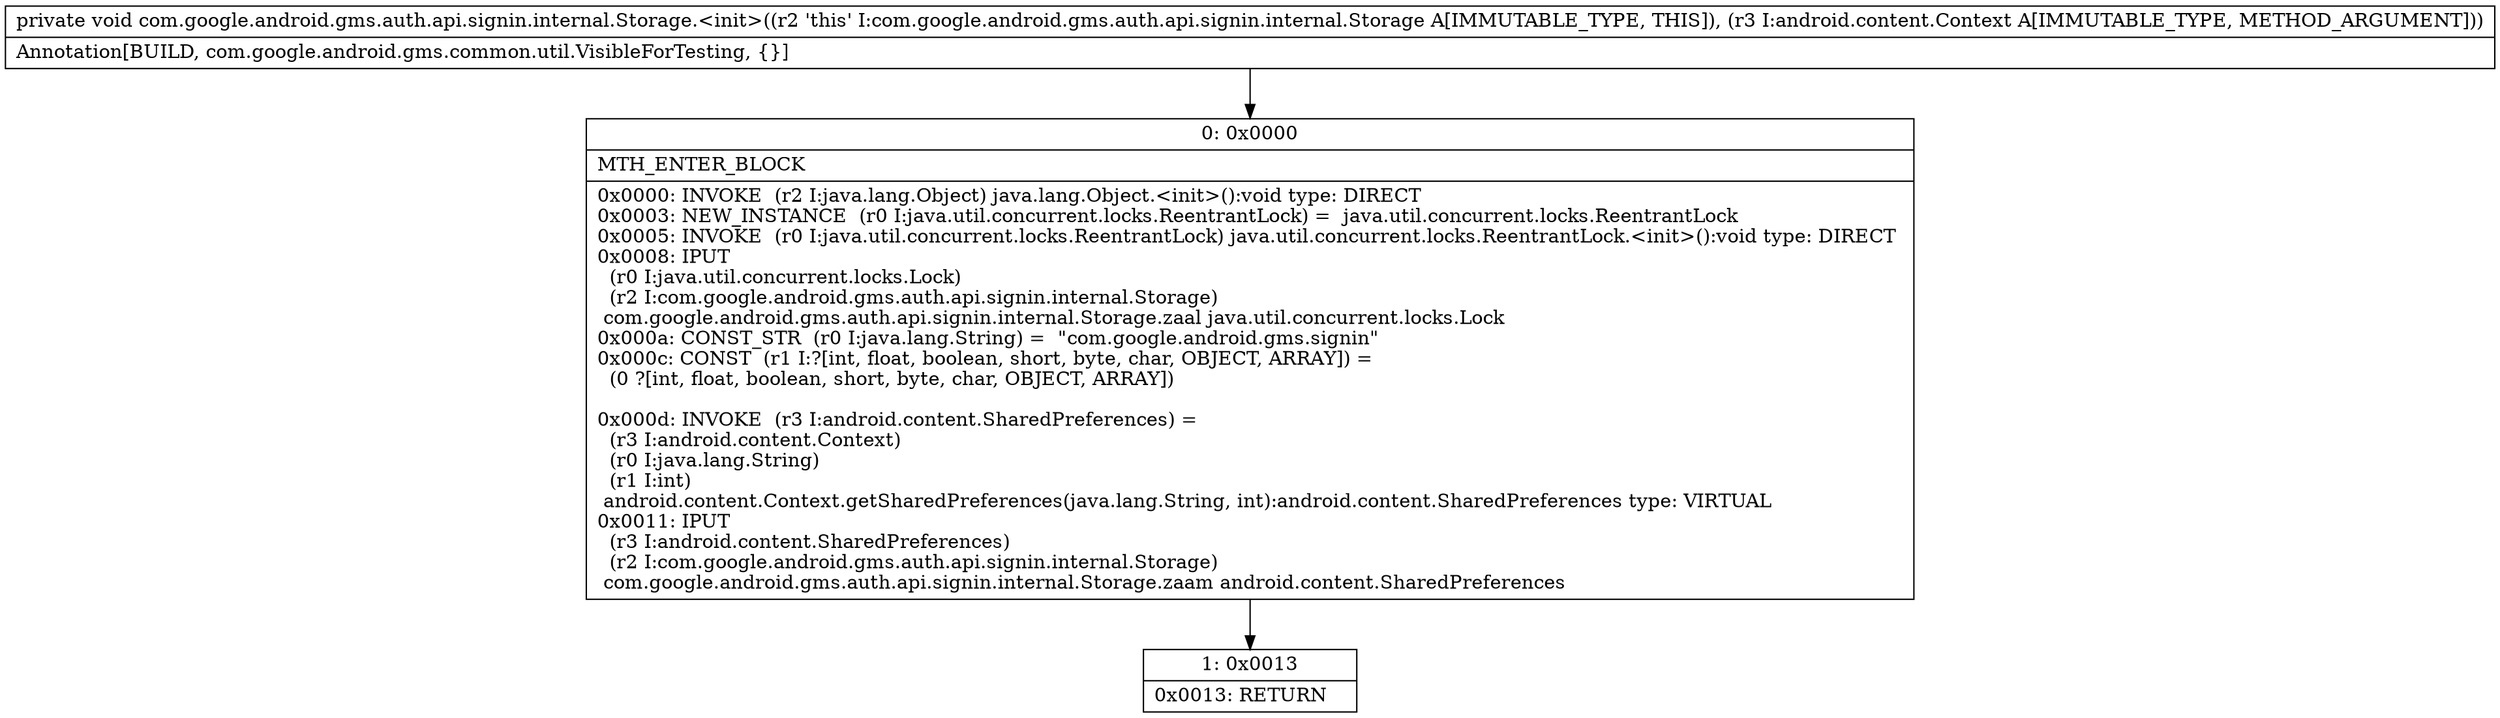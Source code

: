 digraph "CFG forcom.google.android.gms.auth.api.signin.internal.Storage.\<init\>(Landroid\/content\/Context;)V" {
Node_0 [shape=record,label="{0\:\ 0x0000|MTH_ENTER_BLOCK\l|0x0000: INVOKE  (r2 I:java.lang.Object) java.lang.Object.\<init\>():void type: DIRECT \l0x0003: NEW_INSTANCE  (r0 I:java.util.concurrent.locks.ReentrantLock) =  java.util.concurrent.locks.ReentrantLock \l0x0005: INVOKE  (r0 I:java.util.concurrent.locks.ReentrantLock) java.util.concurrent.locks.ReentrantLock.\<init\>():void type: DIRECT \l0x0008: IPUT  \l  (r0 I:java.util.concurrent.locks.Lock)\l  (r2 I:com.google.android.gms.auth.api.signin.internal.Storage)\l com.google.android.gms.auth.api.signin.internal.Storage.zaal java.util.concurrent.locks.Lock \l0x000a: CONST_STR  (r0 I:java.lang.String) =  \"com.google.android.gms.signin\" \l0x000c: CONST  (r1 I:?[int, float, boolean, short, byte, char, OBJECT, ARRAY]) = \l  (0 ?[int, float, boolean, short, byte, char, OBJECT, ARRAY])\l \l0x000d: INVOKE  (r3 I:android.content.SharedPreferences) = \l  (r3 I:android.content.Context)\l  (r0 I:java.lang.String)\l  (r1 I:int)\l android.content.Context.getSharedPreferences(java.lang.String, int):android.content.SharedPreferences type: VIRTUAL \l0x0011: IPUT  \l  (r3 I:android.content.SharedPreferences)\l  (r2 I:com.google.android.gms.auth.api.signin.internal.Storage)\l com.google.android.gms.auth.api.signin.internal.Storage.zaam android.content.SharedPreferences \l}"];
Node_1 [shape=record,label="{1\:\ 0x0013|0x0013: RETURN   \l}"];
MethodNode[shape=record,label="{private void com.google.android.gms.auth.api.signin.internal.Storage.\<init\>((r2 'this' I:com.google.android.gms.auth.api.signin.internal.Storage A[IMMUTABLE_TYPE, THIS]), (r3 I:android.content.Context A[IMMUTABLE_TYPE, METHOD_ARGUMENT]))  | Annotation[BUILD, com.google.android.gms.common.util.VisibleForTesting, \{\}]\l}"];
MethodNode -> Node_0;
Node_0 -> Node_1;
}

